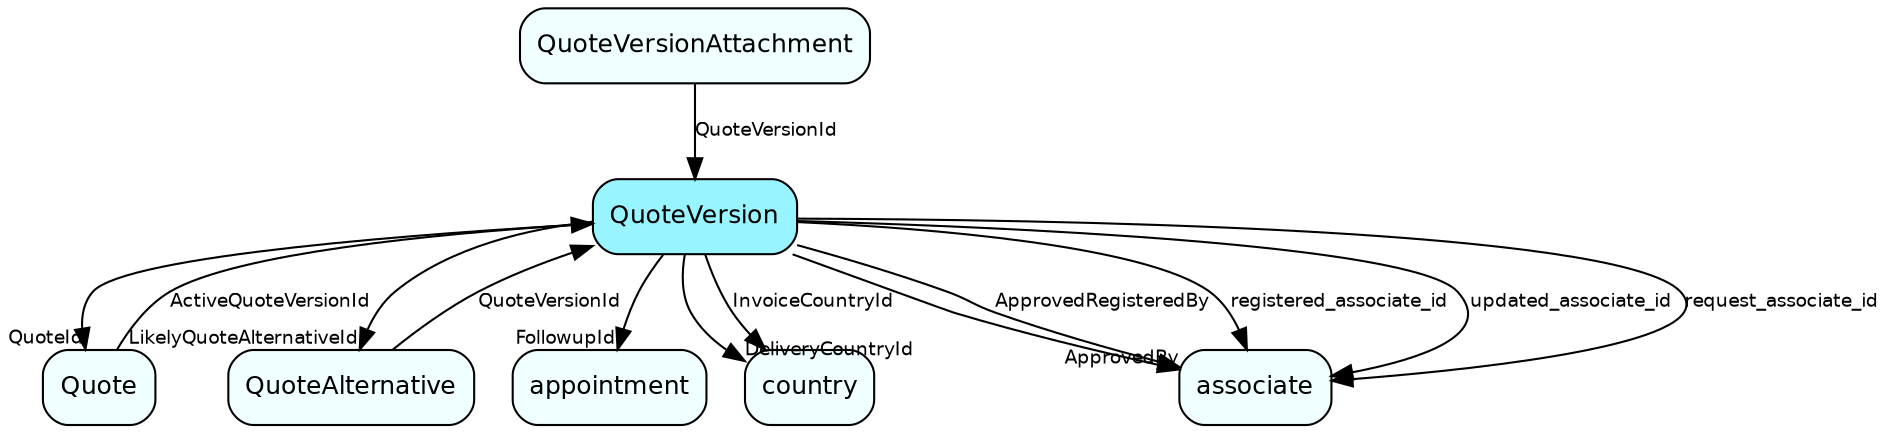 digraph QuoteVersion  {
node [shape = box style="rounded, filled" fontname = "Helvetica" fontsize = "12" ]
edge [fontname = "Helvetica" fontsize = "9"]

QuoteVersion[fillcolor = "cadetblue1"]
Quote[fillcolor = "azure1"]
QuoteAlternative[fillcolor = "azure1"]
appointment[fillcolor = "azure1"]
country[fillcolor = "azure1"]
associate[fillcolor = "azure1"]
QuoteVersionAttachment[fillcolor = "azure1"]
QuoteVersion -> Quote [headlabel = "QuoteId"]
QuoteVersion -> QuoteAlternative [headlabel = "LikelyQuoteAlternativeId"]
QuoteVersion -> appointment [headlabel = "FollowupId"]
QuoteVersion -> country [headlabel = "DeliveryCountryId"]
QuoteVersion -> country [label = "InvoiceCountryId"]
QuoteVersion -> associate [headlabel = "ApprovedBy"]
QuoteVersion -> associate [label = "ApprovedRegisteredBy"]
QuoteVersion -> associate [label = "registered_associate_id"]
QuoteVersion -> associate [label = "updated_associate_id"]
QuoteVersion -> associate [label = "request_associate_id"]
Quote -> QuoteVersion [label = "ActiveQuoteVersionId"]
QuoteAlternative -> QuoteVersion [label = "QuoteVersionId"]
QuoteVersionAttachment -> QuoteVersion [label = "QuoteVersionId"]
}
